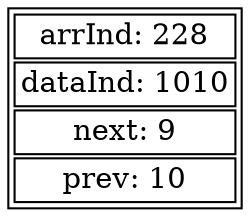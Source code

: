     digraph html {                      
        iamnode [shape=none, margin=0, label=<                                         
        <TABLE>                                         
            <TR><TD>arrInd: 228</TD></TR>                                         
            <TR><TD>dataInd: 1010</TD></TR>                                         
            <TR><TD>next: 9</TD></TR>           
            <TR><TD>prev: 10</TD></TR>   
        </TABLE>>];                                         
    }
